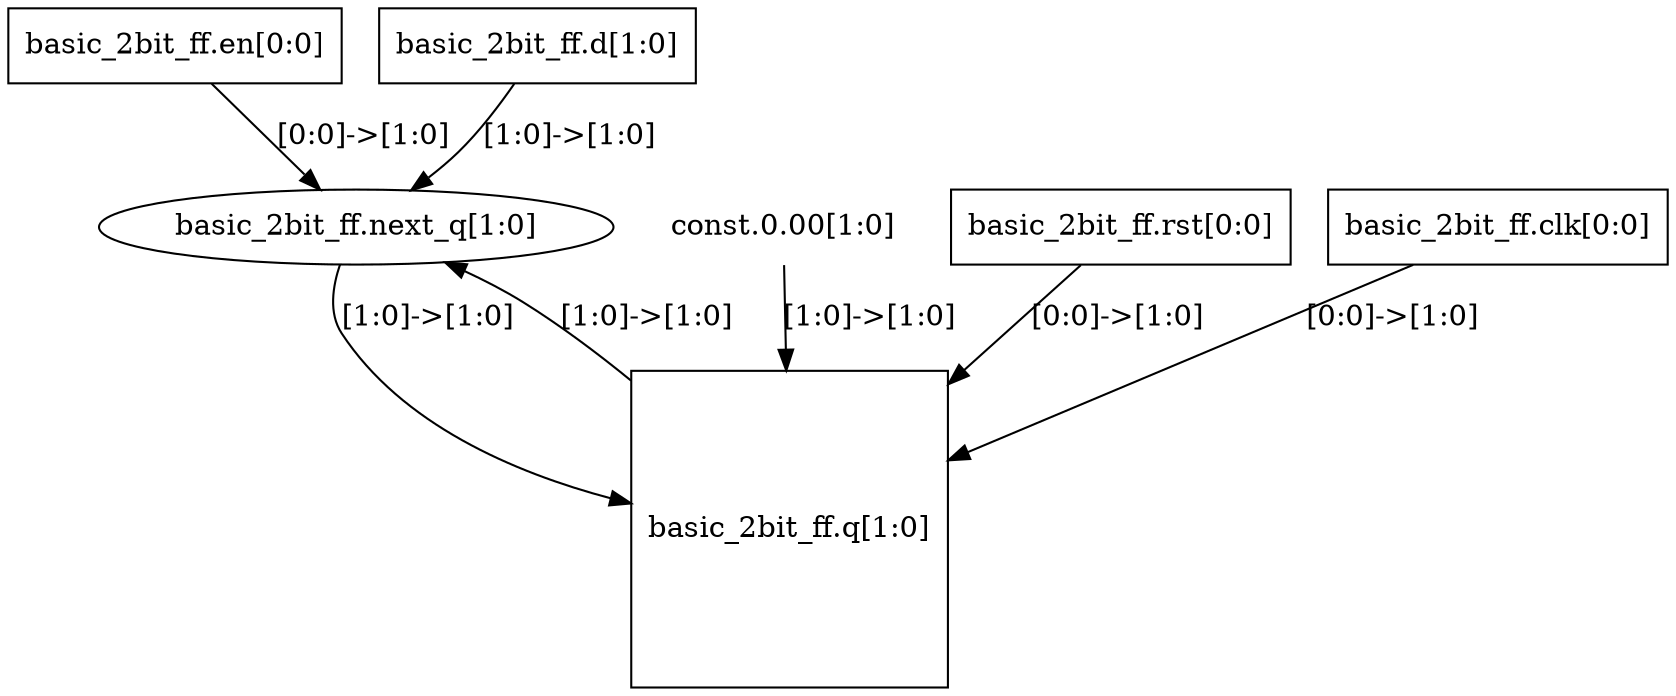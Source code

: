 digraph G {
	"basic_2bit_ff.en" -> "basic_2bit_ff.next_q"[label="[0:0]->[1:0]"];
	"basic_2bit_ff.q" -> "basic_2bit_ff.next_q"[label="[1:0]->[1:0]"];
	"basic_2bit_ff.d" -> "basic_2bit_ff.next_q"[label="[1:0]->[1:0]"];
	"const.0.00" [shape=none, label="const.0.00[1:0]"];
	"const.0.00" -> "basic_2bit_ff.q"[label="[1:0]->[1:0]"];
	"basic_2bit_ff.rst" -> "basic_2bit_ff.q"[label="[0:0]->[1:0]"];
	"basic_2bit_ff.clk" -> "basic_2bit_ff.q"[label="[0:0]->[1:0]"];
	"basic_2bit_ff.next_q" -> "basic_2bit_ff.q"[label="[1:0]->[1:0]"];
	"basic_2bit_ff.clk" [shape=rectangle, label="basic_2bit_ff.clk[0:0]"];
	"basic_2bit_ff.d" [shape=rectangle, label="basic_2bit_ff.d[1:0]"];
	"basic_2bit_ff.en" [shape=rectangle, label="basic_2bit_ff.en[0:0]"];
	"basic_2bit_ff.next_q" [shape=ellipse, label="basic_2bit_ff.next_q[1:0]"];
	"basic_2bit_ff.q" [shape=square, label="basic_2bit_ff.q[1:0]"];
	"basic_2bit_ff.rst" [shape=rectangle, label="basic_2bit_ff.rst[0:0]"];
}
